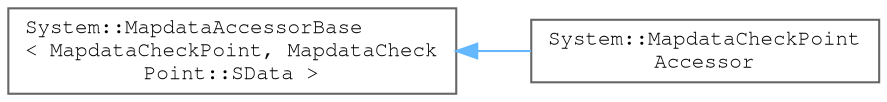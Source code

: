 digraph "Graphical Class Hierarchy"
{
 // LATEX_PDF_SIZE
  bgcolor="transparent";
  edge [fontname=FreeMono,fontsize=10,labelfontname=FreeMono,labelfontsize=10];
  node [fontname=FreeMono,fontsize=10,shape=box,height=0.2,width=0.4];
  rankdir="LR";
  Node0 [label="System::MapdataAccessorBase\l\< MapdataCheckPoint, MapdataCheck\lPoint::SData \>",height=0.2,width=0.4,color="grey40", fillcolor="white", style="filled",URL="$class_system_1_1_mapdata_accessor_base.html",tooltip=" "];
  Node0 -> Node1 [dir="back",color="steelblue1",style="solid"];
  Node1 [label="System::MapdataCheckPoint\lAccessor",height=0.2,width=0.4,color="grey40", fillcolor="white", style="filled",URL="$class_system_1_1_mapdata_check_point_accessor.html",tooltip=" "];
}
